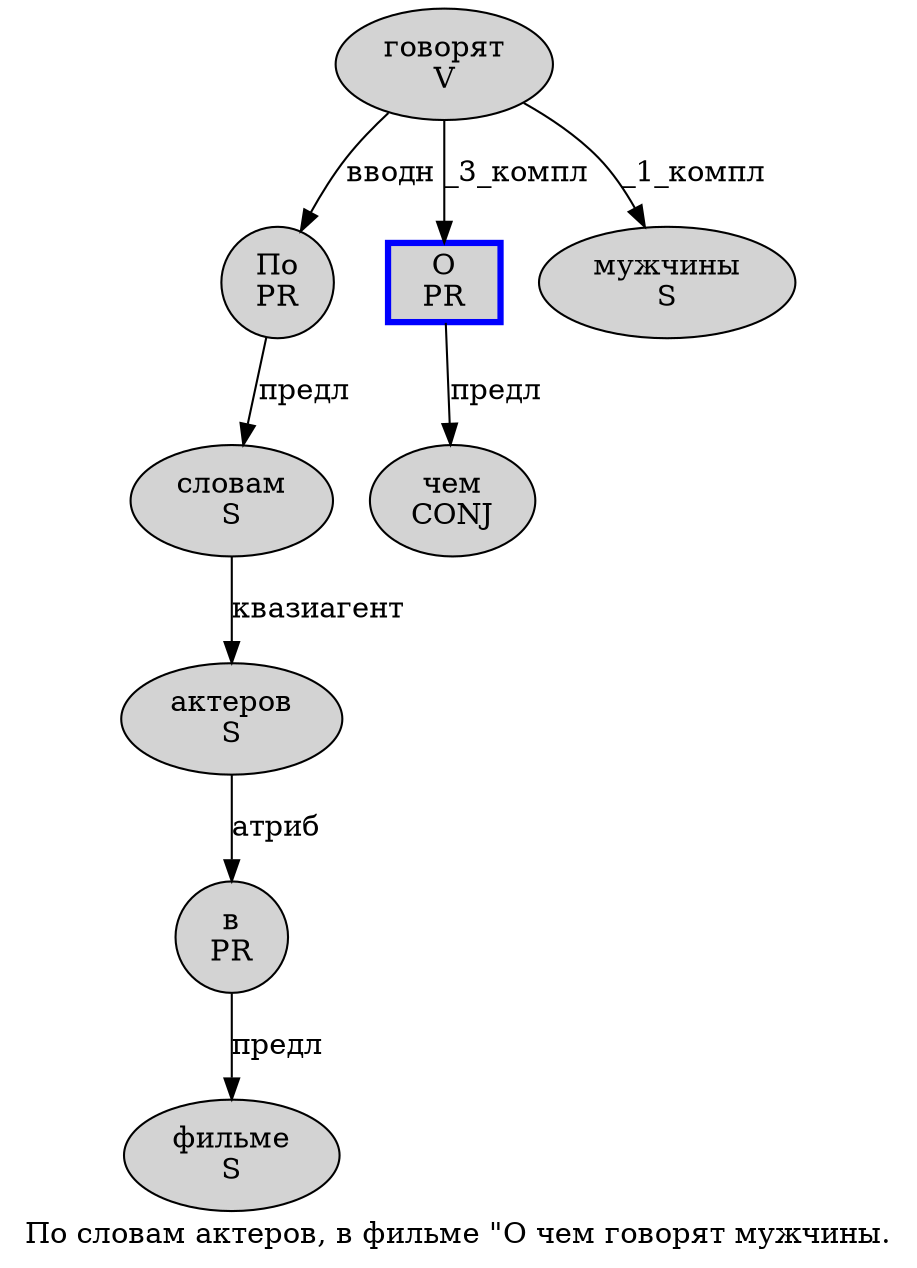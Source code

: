 digraph SENTENCE_1221 {
	graph [label="По словам актеров, в фильме \"О чем говорят мужчины."]
	node [style=filled]
		0 [label="По
PR" color="" fillcolor=lightgray penwidth=1 shape=ellipse]
		1 [label="словам
S" color="" fillcolor=lightgray penwidth=1 shape=ellipse]
		2 [label="актеров
S" color="" fillcolor=lightgray penwidth=1 shape=ellipse]
		4 [label="в
PR" color="" fillcolor=lightgray penwidth=1 shape=ellipse]
		5 [label="фильме
S" color="" fillcolor=lightgray penwidth=1 shape=ellipse]
		7 [label="О
PR" color=blue fillcolor=lightgray penwidth=3 shape=box]
		8 [label="чем
CONJ" color="" fillcolor=lightgray penwidth=1 shape=ellipse]
		9 [label="говорят
V" color="" fillcolor=lightgray penwidth=1 shape=ellipse]
		10 [label="мужчины
S" color="" fillcolor=lightgray penwidth=1 shape=ellipse]
			9 -> 0 [label="вводн"]
			9 -> 7 [label="_3_компл"]
			9 -> 10 [label="_1_компл"]
			4 -> 5 [label="предл"]
			0 -> 1 [label="предл"]
			7 -> 8 [label="предл"]
			1 -> 2 [label="квазиагент"]
			2 -> 4 [label="атриб"]
}